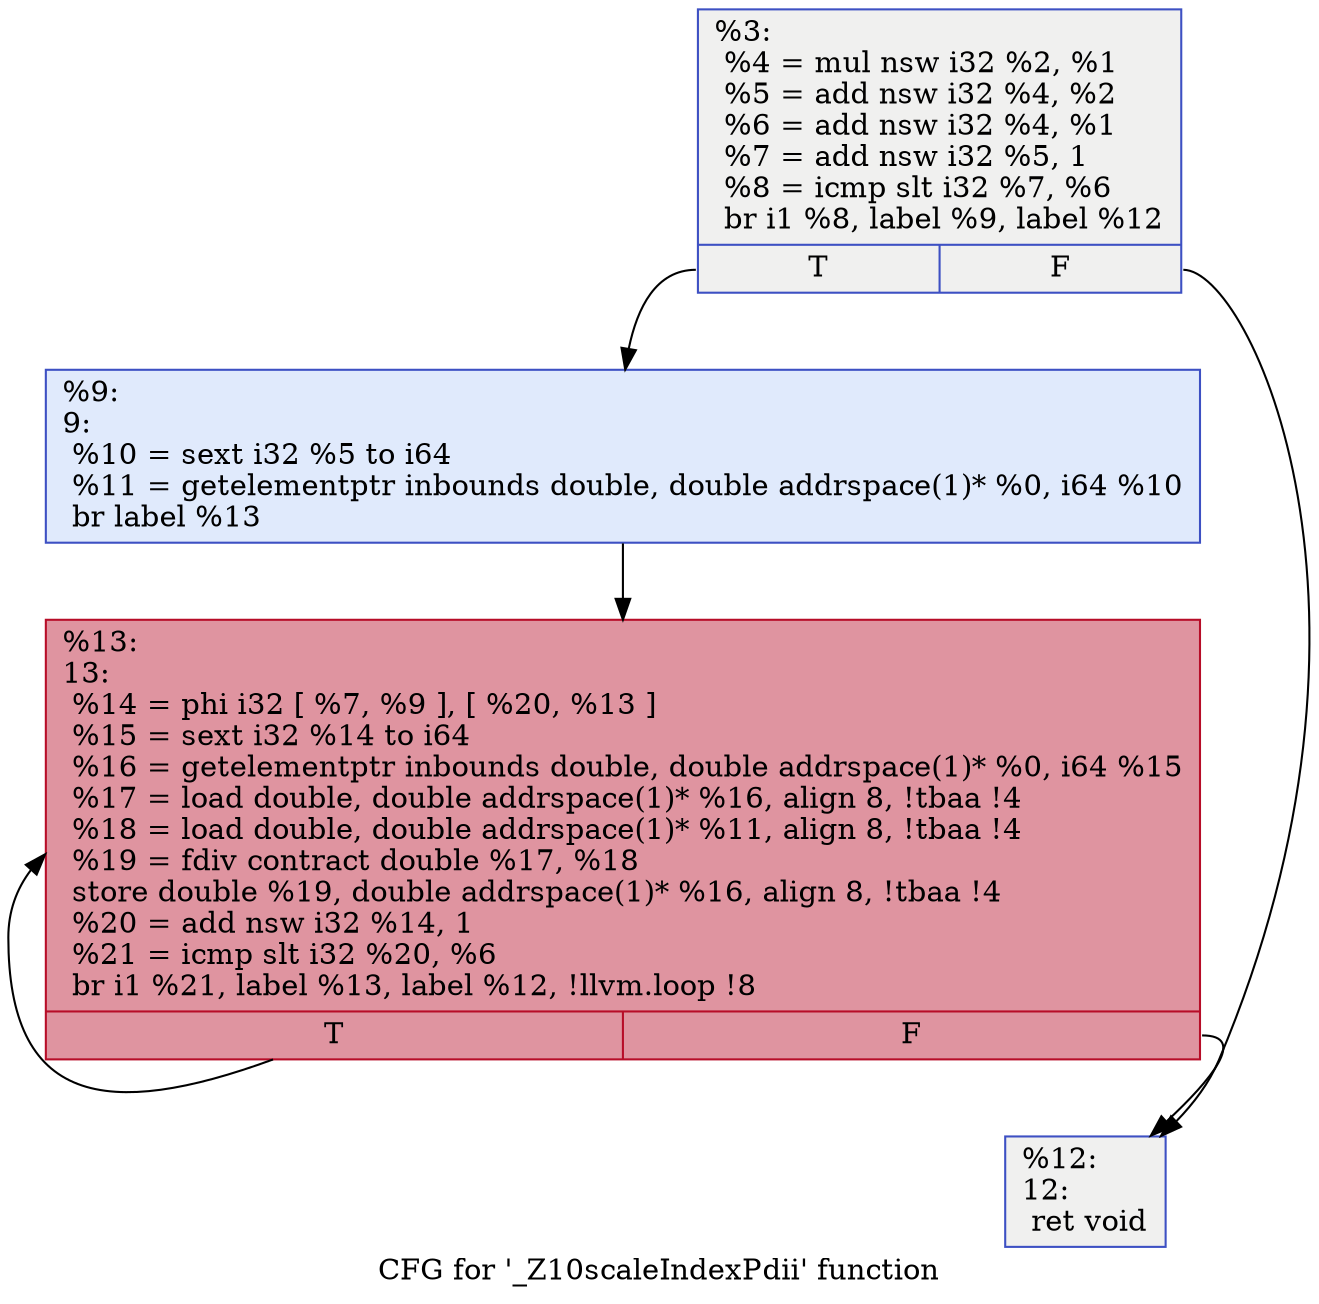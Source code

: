 digraph "CFG for '_Z10scaleIndexPdii' function" {
	label="CFG for '_Z10scaleIndexPdii' function";

	Node0x5572d70 [shape=record,color="#3d50c3ff", style=filled, fillcolor="#dedcdb70",label="{%3:\l  %4 = mul nsw i32 %2, %1\l  %5 = add nsw i32 %4, %2\l  %6 = add nsw i32 %4, %1\l  %7 = add nsw i32 %5, 1\l  %8 = icmp slt i32 %7, %6\l  br i1 %8, label %9, label %12\l|{<s0>T|<s1>F}}"];
	Node0x5572d70:s0 -> Node0x5572e50;
	Node0x5572d70:s1 -> Node0x5573780;
	Node0x5572e50 [shape=record,color="#3d50c3ff", style=filled, fillcolor="#b9d0f970",label="{%9:\l9:                                                \l  %10 = sext i32 %5 to i64\l  %11 = getelementptr inbounds double, double addrspace(1)* %0, i64 %10\l  br label %13\l}"];
	Node0x5572e50 -> Node0x55739d0;
	Node0x5573780 [shape=record,color="#3d50c3ff", style=filled, fillcolor="#dedcdb70",label="{%12:\l12:                                               \l  ret void\l}"];
	Node0x55739d0 [shape=record,color="#b70d28ff", style=filled, fillcolor="#b70d2870",label="{%13:\l13:                                               \l  %14 = phi i32 [ %7, %9 ], [ %20, %13 ]\l  %15 = sext i32 %14 to i64\l  %16 = getelementptr inbounds double, double addrspace(1)* %0, i64 %15\l  %17 = load double, double addrspace(1)* %16, align 8, !tbaa !4\l  %18 = load double, double addrspace(1)* %11, align 8, !tbaa !4\l  %19 = fdiv contract double %17, %18\l  store double %19, double addrspace(1)* %16, align 8, !tbaa !4\l  %20 = add nsw i32 %14, 1\l  %21 = icmp slt i32 %20, %6\l  br i1 %21, label %13, label %12, !llvm.loop !8\l|{<s0>T|<s1>F}}"];
	Node0x55739d0:s0 -> Node0x55739d0;
	Node0x55739d0:s1 -> Node0x5573780;
}

